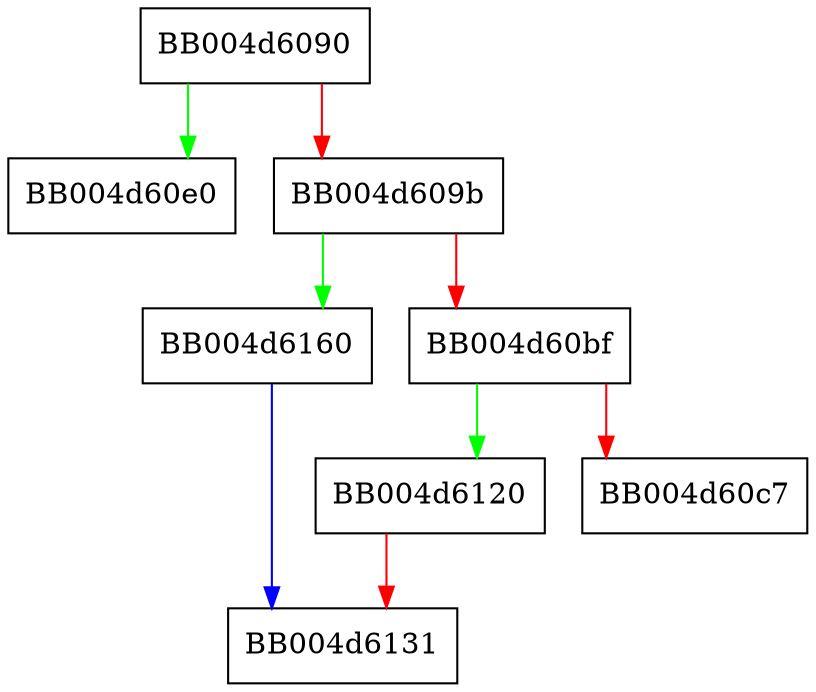 digraph tls_parse_stoc_maxfragmentlen {
  node [shape="box"];
  graph [splines=ortho];
  BB004d6090 -> BB004d60e0 [color="green"];
  BB004d6090 -> BB004d609b [color="red"];
  BB004d609b -> BB004d6160 [color="green"];
  BB004d609b -> BB004d60bf [color="red"];
  BB004d60bf -> BB004d6120 [color="green"];
  BB004d60bf -> BB004d60c7 [color="red"];
  BB004d6120 -> BB004d6131 [color="red"];
  BB004d6160 -> BB004d6131 [color="blue"];
}